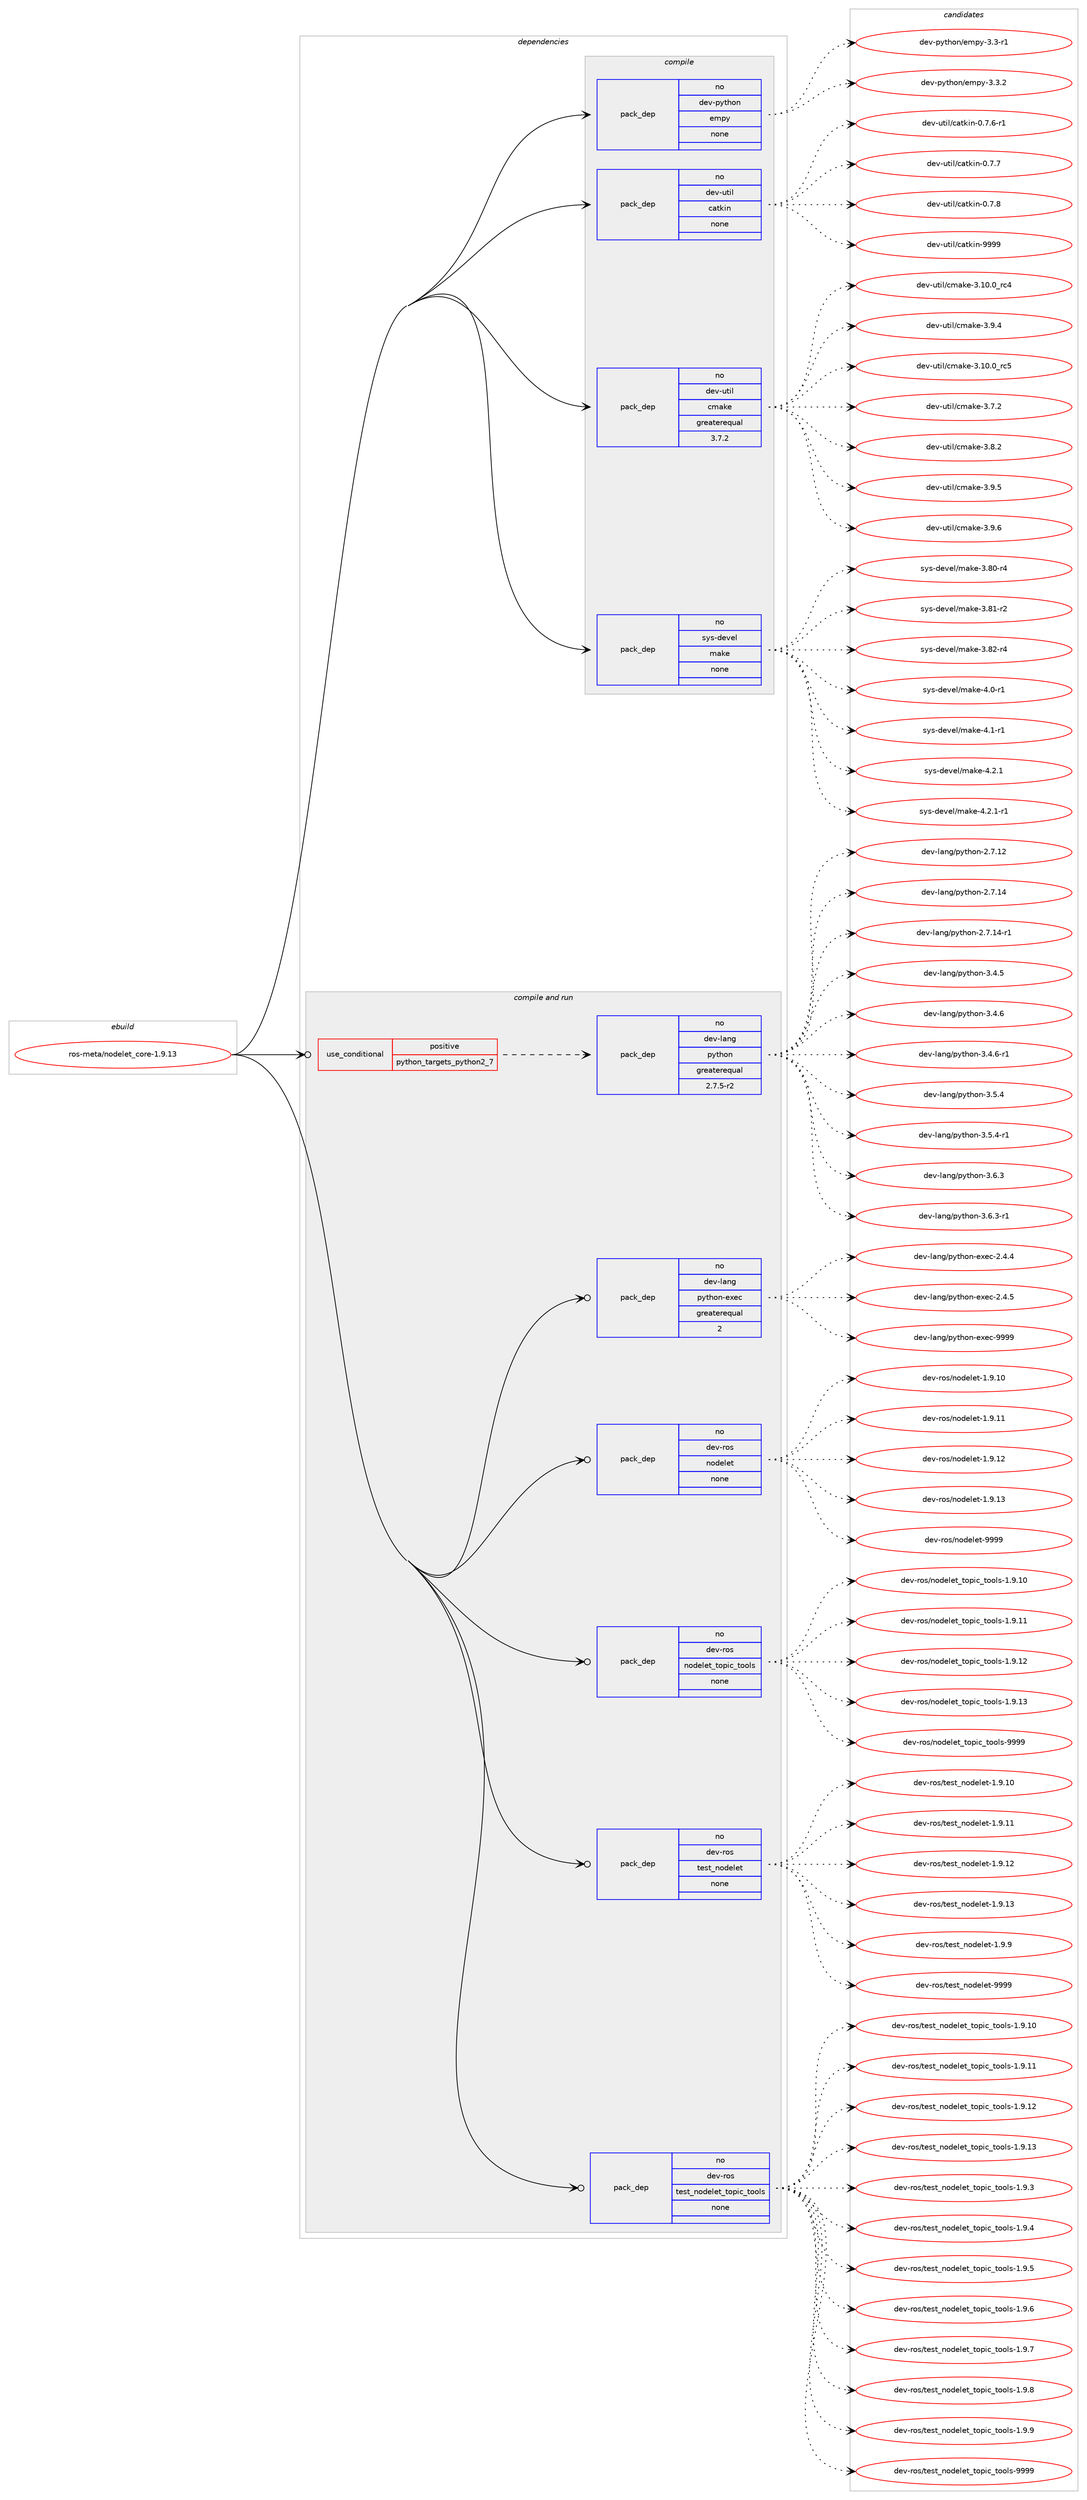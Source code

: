 digraph prolog {

# *************
# Graph options
# *************

newrank=true;
concentrate=true;
compound=true;
graph [rankdir=LR,fontname=Helvetica,fontsize=10,ranksep=1.5];#, ranksep=2.5, nodesep=0.2];
edge  [arrowhead=vee];
node  [fontname=Helvetica,fontsize=10];

# **********
# The ebuild
# **********

subgraph cluster_leftcol {
color=gray;
rank=same;
label=<<i>ebuild</i>>;
id [label="ros-meta/nodelet_core-1.9.13", color=red, width=4, href="../ros-meta/nodelet_core-1.9.13.svg"];
}

# ****************
# The dependencies
# ****************

subgraph cluster_midcol {
color=gray;
label=<<i>dependencies</i>>;
subgraph cluster_compile {
fillcolor="#eeeeee";
style=filled;
label=<<i>compile</i>>;
subgraph pack1199 {
dependency1705 [label=<<TABLE BORDER="0" CELLBORDER="1" CELLSPACING="0" CELLPADDING="4" WIDTH="220"><TR><TD ROWSPAN="6" CELLPADDING="30">pack_dep</TD></TR><TR><TD WIDTH="110">no</TD></TR><TR><TD>dev-python</TD></TR><TR><TD>empy</TD></TR><TR><TD>none</TD></TR><TR><TD></TD></TR></TABLE>>, shape=none, color=blue];
}
id:e -> dependency1705:w [weight=20,style="solid",arrowhead="vee"];
subgraph pack1200 {
dependency1706 [label=<<TABLE BORDER="0" CELLBORDER="1" CELLSPACING="0" CELLPADDING="4" WIDTH="220"><TR><TD ROWSPAN="6" CELLPADDING="30">pack_dep</TD></TR><TR><TD WIDTH="110">no</TD></TR><TR><TD>dev-util</TD></TR><TR><TD>catkin</TD></TR><TR><TD>none</TD></TR><TR><TD></TD></TR></TABLE>>, shape=none, color=blue];
}
id:e -> dependency1706:w [weight=20,style="solid",arrowhead="vee"];
subgraph pack1201 {
dependency1707 [label=<<TABLE BORDER="0" CELLBORDER="1" CELLSPACING="0" CELLPADDING="4" WIDTH="220"><TR><TD ROWSPAN="6" CELLPADDING="30">pack_dep</TD></TR><TR><TD WIDTH="110">no</TD></TR><TR><TD>dev-util</TD></TR><TR><TD>cmake</TD></TR><TR><TD>greaterequal</TD></TR><TR><TD>3.7.2</TD></TR></TABLE>>, shape=none, color=blue];
}
id:e -> dependency1707:w [weight=20,style="solid",arrowhead="vee"];
subgraph pack1202 {
dependency1708 [label=<<TABLE BORDER="0" CELLBORDER="1" CELLSPACING="0" CELLPADDING="4" WIDTH="220"><TR><TD ROWSPAN="6" CELLPADDING="30">pack_dep</TD></TR><TR><TD WIDTH="110">no</TD></TR><TR><TD>sys-devel</TD></TR><TR><TD>make</TD></TR><TR><TD>none</TD></TR><TR><TD></TD></TR></TABLE>>, shape=none, color=blue];
}
id:e -> dependency1708:w [weight=20,style="solid",arrowhead="vee"];
}
subgraph cluster_compileandrun {
fillcolor="#eeeeee";
style=filled;
label=<<i>compile and run</i>>;
subgraph cond489 {
dependency1709 [label=<<TABLE BORDER="0" CELLBORDER="1" CELLSPACING="0" CELLPADDING="4"><TR><TD ROWSPAN="3" CELLPADDING="10">use_conditional</TD></TR><TR><TD>positive</TD></TR><TR><TD>python_targets_python2_7</TD></TR></TABLE>>, shape=none, color=red];
subgraph pack1203 {
dependency1710 [label=<<TABLE BORDER="0" CELLBORDER="1" CELLSPACING="0" CELLPADDING="4" WIDTH="220"><TR><TD ROWSPAN="6" CELLPADDING="30">pack_dep</TD></TR><TR><TD WIDTH="110">no</TD></TR><TR><TD>dev-lang</TD></TR><TR><TD>python</TD></TR><TR><TD>greaterequal</TD></TR><TR><TD>2.7.5-r2</TD></TR></TABLE>>, shape=none, color=blue];
}
dependency1709:e -> dependency1710:w [weight=20,style="dashed",arrowhead="vee"];
}
id:e -> dependency1709:w [weight=20,style="solid",arrowhead="odotvee"];
subgraph pack1204 {
dependency1711 [label=<<TABLE BORDER="0" CELLBORDER="1" CELLSPACING="0" CELLPADDING="4" WIDTH="220"><TR><TD ROWSPAN="6" CELLPADDING="30">pack_dep</TD></TR><TR><TD WIDTH="110">no</TD></TR><TR><TD>dev-lang</TD></TR><TR><TD>python-exec</TD></TR><TR><TD>greaterequal</TD></TR><TR><TD>2</TD></TR></TABLE>>, shape=none, color=blue];
}
id:e -> dependency1711:w [weight=20,style="solid",arrowhead="odotvee"];
subgraph pack1205 {
dependency1712 [label=<<TABLE BORDER="0" CELLBORDER="1" CELLSPACING="0" CELLPADDING="4" WIDTH="220"><TR><TD ROWSPAN="6" CELLPADDING="30">pack_dep</TD></TR><TR><TD WIDTH="110">no</TD></TR><TR><TD>dev-ros</TD></TR><TR><TD>nodelet</TD></TR><TR><TD>none</TD></TR><TR><TD></TD></TR></TABLE>>, shape=none, color=blue];
}
id:e -> dependency1712:w [weight=20,style="solid",arrowhead="odotvee"];
subgraph pack1206 {
dependency1713 [label=<<TABLE BORDER="0" CELLBORDER="1" CELLSPACING="0" CELLPADDING="4" WIDTH="220"><TR><TD ROWSPAN="6" CELLPADDING="30">pack_dep</TD></TR><TR><TD WIDTH="110">no</TD></TR><TR><TD>dev-ros</TD></TR><TR><TD>nodelet_topic_tools</TD></TR><TR><TD>none</TD></TR><TR><TD></TD></TR></TABLE>>, shape=none, color=blue];
}
id:e -> dependency1713:w [weight=20,style="solid",arrowhead="odotvee"];
subgraph pack1207 {
dependency1714 [label=<<TABLE BORDER="0" CELLBORDER="1" CELLSPACING="0" CELLPADDING="4" WIDTH="220"><TR><TD ROWSPAN="6" CELLPADDING="30">pack_dep</TD></TR><TR><TD WIDTH="110">no</TD></TR><TR><TD>dev-ros</TD></TR><TR><TD>test_nodelet</TD></TR><TR><TD>none</TD></TR><TR><TD></TD></TR></TABLE>>, shape=none, color=blue];
}
id:e -> dependency1714:w [weight=20,style="solid",arrowhead="odotvee"];
subgraph pack1208 {
dependency1715 [label=<<TABLE BORDER="0" CELLBORDER="1" CELLSPACING="0" CELLPADDING="4" WIDTH="220"><TR><TD ROWSPAN="6" CELLPADDING="30">pack_dep</TD></TR><TR><TD WIDTH="110">no</TD></TR><TR><TD>dev-ros</TD></TR><TR><TD>test_nodelet_topic_tools</TD></TR><TR><TD>none</TD></TR><TR><TD></TD></TR></TABLE>>, shape=none, color=blue];
}
id:e -> dependency1715:w [weight=20,style="solid",arrowhead="odotvee"];
}
subgraph cluster_run {
fillcolor="#eeeeee";
style=filled;
label=<<i>run</i>>;
}
}

# **************
# The candidates
# **************

subgraph cluster_choices {
rank=same;
color=gray;
label=<<i>candidates</i>>;

subgraph choice1199 {
color=black;
nodesep=1;
choice1001011184511212111610411111047101109112121455146514511449 [label="dev-python/empy-3.3-r1", color=red, width=4,href="../dev-python/empy-3.3-r1.svg"];
choice1001011184511212111610411111047101109112121455146514650 [label="dev-python/empy-3.3.2", color=red, width=4,href="../dev-python/empy-3.3.2.svg"];
dependency1705:e -> choice1001011184511212111610411111047101109112121455146514511449:w [style=dotted,weight="100"];
dependency1705:e -> choice1001011184511212111610411111047101109112121455146514650:w [style=dotted,weight="100"];
}
subgraph choice1200 {
color=black;
nodesep=1;
choice100101118451171161051084799971161071051104548465546544511449 [label="dev-util/catkin-0.7.6-r1", color=red, width=4,href="../dev-util/catkin-0.7.6-r1.svg"];
choice10010111845117116105108479997116107105110454846554655 [label="dev-util/catkin-0.7.7", color=red, width=4,href="../dev-util/catkin-0.7.7.svg"];
choice10010111845117116105108479997116107105110454846554656 [label="dev-util/catkin-0.7.8", color=red, width=4,href="../dev-util/catkin-0.7.8.svg"];
choice100101118451171161051084799971161071051104557575757 [label="dev-util/catkin-9999", color=red, width=4,href="../dev-util/catkin-9999.svg"];
dependency1706:e -> choice100101118451171161051084799971161071051104548465546544511449:w [style=dotted,weight="100"];
dependency1706:e -> choice10010111845117116105108479997116107105110454846554655:w [style=dotted,weight="100"];
dependency1706:e -> choice10010111845117116105108479997116107105110454846554656:w [style=dotted,weight="100"];
dependency1706:e -> choice100101118451171161051084799971161071051104557575757:w [style=dotted,weight="100"];
}
subgraph choice1201 {
color=black;
nodesep=1;
choice1001011184511711610510847991099710710145514649484648951149952 [label="dev-util/cmake-3.10.0_rc4", color=red, width=4,href="../dev-util/cmake-3.10.0_rc4.svg"];
choice10010111845117116105108479910997107101455146574652 [label="dev-util/cmake-3.9.4", color=red, width=4,href="../dev-util/cmake-3.9.4.svg"];
choice1001011184511711610510847991099710710145514649484648951149953 [label="dev-util/cmake-3.10.0_rc5", color=red, width=4,href="../dev-util/cmake-3.10.0_rc5.svg"];
choice10010111845117116105108479910997107101455146554650 [label="dev-util/cmake-3.7.2", color=red, width=4,href="../dev-util/cmake-3.7.2.svg"];
choice10010111845117116105108479910997107101455146564650 [label="dev-util/cmake-3.8.2", color=red, width=4,href="../dev-util/cmake-3.8.2.svg"];
choice10010111845117116105108479910997107101455146574653 [label="dev-util/cmake-3.9.5", color=red, width=4,href="../dev-util/cmake-3.9.5.svg"];
choice10010111845117116105108479910997107101455146574654 [label="dev-util/cmake-3.9.6", color=red, width=4,href="../dev-util/cmake-3.9.6.svg"];
dependency1707:e -> choice1001011184511711610510847991099710710145514649484648951149952:w [style=dotted,weight="100"];
dependency1707:e -> choice10010111845117116105108479910997107101455146574652:w [style=dotted,weight="100"];
dependency1707:e -> choice1001011184511711610510847991099710710145514649484648951149953:w [style=dotted,weight="100"];
dependency1707:e -> choice10010111845117116105108479910997107101455146554650:w [style=dotted,weight="100"];
dependency1707:e -> choice10010111845117116105108479910997107101455146564650:w [style=dotted,weight="100"];
dependency1707:e -> choice10010111845117116105108479910997107101455146574653:w [style=dotted,weight="100"];
dependency1707:e -> choice10010111845117116105108479910997107101455146574654:w [style=dotted,weight="100"];
}
subgraph choice1202 {
color=black;
nodesep=1;
choice11512111545100101118101108471099710710145514656484511452 [label="sys-devel/make-3.80-r4", color=red, width=4,href="../sys-devel/make-3.80-r4.svg"];
choice11512111545100101118101108471099710710145514656494511450 [label="sys-devel/make-3.81-r2", color=red, width=4,href="../sys-devel/make-3.81-r2.svg"];
choice11512111545100101118101108471099710710145514656504511452 [label="sys-devel/make-3.82-r4", color=red, width=4,href="../sys-devel/make-3.82-r4.svg"];
choice115121115451001011181011084710997107101455246484511449 [label="sys-devel/make-4.0-r1", color=red, width=4,href="../sys-devel/make-4.0-r1.svg"];
choice115121115451001011181011084710997107101455246494511449 [label="sys-devel/make-4.1-r1", color=red, width=4,href="../sys-devel/make-4.1-r1.svg"];
choice115121115451001011181011084710997107101455246504649 [label="sys-devel/make-4.2.1", color=red, width=4,href="../sys-devel/make-4.2.1.svg"];
choice1151211154510010111810110847109971071014552465046494511449 [label="sys-devel/make-4.2.1-r1", color=red, width=4,href="../sys-devel/make-4.2.1-r1.svg"];
dependency1708:e -> choice11512111545100101118101108471099710710145514656484511452:w [style=dotted,weight="100"];
dependency1708:e -> choice11512111545100101118101108471099710710145514656494511450:w [style=dotted,weight="100"];
dependency1708:e -> choice11512111545100101118101108471099710710145514656504511452:w [style=dotted,weight="100"];
dependency1708:e -> choice115121115451001011181011084710997107101455246484511449:w [style=dotted,weight="100"];
dependency1708:e -> choice115121115451001011181011084710997107101455246494511449:w [style=dotted,weight="100"];
dependency1708:e -> choice115121115451001011181011084710997107101455246504649:w [style=dotted,weight="100"];
dependency1708:e -> choice1151211154510010111810110847109971071014552465046494511449:w [style=dotted,weight="100"];
}
subgraph choice1203 {
color=black;
nodesep=1;
choice10010111845108971101034711212111610411111045504655464950 [label="dev-lang/python-2.7.12", color=red, width=4,href="../dev-lang/python-2.7.12.svg"];
choice10010111845108971101034711212111610411111045504655464952 [label="dev-lang/python-2.7.14", color=red, width=4,href="../dev-lang/python-2.7.14.svg"];
choice100101118451089711010347112121116104111110455046554649524511449 [label="dev-lang/python-2.7.14-r1", color=red, width=4,href="../dev-lang/python-2.7.14-r1.svg"];
choice100101118451089711010347112121116104111110455146524653 [label="dev-lang/python-3.4.5", color=red, width=4,href="../dev-lang/python-3.4.5.svg"];
choice100101118451089711010347112121116104111110455146524654 [label="dev-lang/python-3.4.6", color=red, width=4,href="../dev-lang/python-3.4.6.svg"];
choice1001011184510897110103471121211161041111104551465246544511449 [label="dev-lang/python-3.4.6-r1", color=red, width=4,href="../dev-lang/python-3.4.6-r1.svg"];
choice100101118451089711010347112121116104111110455146534652 [label="dev-lang/python-3.5.4", color=red, width=4,href="../dev-lang/python-3.5.4.svg"];
choice1001011184510897110103471121211161041111104551465346524511449 [label="dev-lang/python-3.5.4-r1", color=red, width=4,href="../dev-lang/python-3.5.4-r1.svg"];
choice100101118451089711010347112121116104111110455146544651 [label="dev-lang/python-3.6.3", color=red, width=4,href="../dev-lang/python-3.6.3.svg"];
choice1001011184510897110103471121211161041111104551465446514511449 [label="dev-lang/python-3.6.3-r1", color=red, width=4,href="../dev-lang/python-3.6.3-r1.svg"];
dependency1710:e -> choice10010111845108971101034711212111610411111045504655464950:w [style=dotted,weight="100"];
dependency1710:e -> choice10010111845108971101034711212111610411111045504655464952:w [style=dotted,weight="100"];
dependency1710:e -> choice100101118451089711010347112121116104111110455046554649524511449:w [style=dotted,weight="100"];
dependency1710:e -> choice100101118451089711010347112121116104111110455146524653:w [style=dotted,weight="100"];
dependency1710:e -> choice100101118451089711010347112121116104111110455146524654:w [style=dotted,weight="100"];
dependency1710:e -> choice1001011184510897110103471121211161041111104551465246544511449:w [style=dotted,weight="100"];
dependency1710:e -> choice100101118451089711010347112121116104111110455146534652:w [style=dotted,weight="100"];
dependency1710:e -> choice1001011184510897110103471121211161041111104551465346524511449:w [style=dotted,weight="100"];
dependency1710:e -> choice100101118451089711010347112121116104111110455146544651:w [style=dotted,weight="100"];
dependency1710:e -> choice1001011184510897110103471121211161041111104551465446514511449:w [style=dotted,weight="100"];
}
subgraph choice1204 {
color=black;
nodesep=1;
choice1001011184510897110103471121211161041111104510112010199455046524652 [label="dev-lang/python-exec-2.4.4", color=red, width=4,href="../dev-lang/python-exec-2.4.4.svg"];
choice1001011184510897110103471121211161041111104510112010199455046524653 [label="dev-lang/python-exec-2.4.5", color=red, width=4,href="../dev-lang/python-exec-2.4.5.svg"];
choice10010111845108971101034711212111610411111045101120101994557575757 [label="dev-lang/python-exec-9999", color=red, width=4,href="../dev-lang/python-exec-9999.svg"];
dependency1711:e -> choice1001011184510897110103471121211161041111104510112010199455046524652:w [style=dotted,weight="100"];
dependency1711:e -> choice1001011184510897110103471121211161041111104510112010199455046524653:w [style=dotted,weight="100"];
dependency1711:e -> choice10010111845108971101034711212111610411111045101120101994557575757:w [style=dotted,weight="100"];
}
subgraph choice1205 {
color=black;
nodesep=1;
choice100101118451141111154711011110010110810111645494657464948 [label="dev-ros/nodelet-1.9.10", color=red, width=4,href="../dev-ros/nodelet-1.9.10.svg"];
choice100101118451141111154711011110010110810111645494657464949 [label="dev-ros/nodelet-1.9.11", color=red, width=4,href="../dev-ros/nodelet-1.9.11.svg"];
choice100101118451141111154711011110010110810111645494657464950 [label="dev-ros/nodelet-1.9.12", color=red, width=4,href="../dev-ros/nodelet-1.9.12.svg"];
choice100101118451141111154711011110010110810111645494657464951 [label="dev-ros/nodelet-1.9.13", color=red, width=4,href="../dev-ros/nodelet-1.9.13.svg"];
choice10010111845114111115471101111001011081011164557575757 [label="dev-ros/nodelet-9999", color=red, width=4,href="../dev-ros/nodelet-9999.svg"];
dependency1712:e -> choice100101118451141111154711011110010110810111645494657464948:w [style=dotted,weight="100"];
dependency1712:e -> choice100101118451141111154711011110010110810111645494657464949:w [style=dotted,weight="100"];
dependency1712:e -> choice100101118451141111154711011110010110810111645494657464950:w [style=dotted,weight="100"];
dependency1712:e -> choice100101118451141111154711011110010110810111645494657464951:w [style=dotted,weight="100"];
dependency1712:e -> choice10010111845114111115471101111001011081011164557575757:w [style=dotted,weight="100"];
}
subgraph choice1206 {
color=black;
nodesep=1;
choice100101118451141111154711011110010110810111695116111112105999511611111110811545494657464948 [label="dev-ros/nodelet_topic_tools-1.9.10", color=red, width=4,href="../dev-ros/nodelet_topic_tools-1.9.10.svg"];
choice100101118451141111154711011110010110810111695116111112105999511611111110811545494657464949 [label="dev-ros/nodelet_topic_tools-1.9.11", color=red, width=4,href="../dev-ros/nodelet_topic_tools-1.9.11.svg"];
choice100101118451141111154711011110010110810111695116111112105999511611111110811545494657464950 [label="dev-ros/nodelet_topic_tools-1.9.12", color=red, width=4,href="../dev-ros/nodelet_topic_tools-1.9.12.svg"];
choice100101118451141111154711011110010110810111695116111112105999511611111110811545494657464951 [label="dev-ros/nodelet_topic_tools-1.9.13", color=red, width=4,href="../dev-ros/nodelet_topic_tools-1.9.13.svg"];
choice10010111845114111115471101111001011081011169511611111210599951161111111081154557575757 [label="dev-ros/nodelet_topic_tools-9999", color=red, width=4,href="../dev-ros/nodelet_topic_tools-9999.svg"];
dependency1713:e -> choice100101118451141111154711011110010110810111695116111112105999511611111110811545494657464948:w [style=dotted,weight="100"];
dependency1713:e -> choice100101118451141111154711011110010110810111695116111112105999511611111110811545494657464949:w [style=dotted,weight="100"];
dependency1713:e -> choice100101118451141111154711011110010110810111695116111112105999511611111110811545494657464950:w [style=dotted,weight="100"];
dependency1713:e -> choice100101118451141111154711011110010110810111695116111112105999511611111110811545494657464951:w [style=dotted,weight="100"];
dependency1713:e -> choice10010111845114111115471101111001011081011169511611111210599951161111111081154557575757:w [style=dotted,weight="100"];
}
subgraph choice1207 {
color=black;
nodesep=1;
choice10010111845114111115471161011151169511011110010110810111645494657464948 [label="dev-ros/test_nodelet-1.9.10", color=red, width=4,href="../dev-ros/test_nodelet-1.9.10.svg"];
choice10010111845114111115471161011151169511011110010110810111645494657464949 [label="dev-ros/test_nodelet-1.9.11", color=red, width=4,href="../dev-ros/test_nodelet-1.9.11.svg"];
choice10010111845114111115471161011151169511011110010110810111645494657464950 [label="dev-ros/test_nodelet-1.9.12", color=red, width=4,href="../dev-ros/test_nodelet-1.9.12.svg"];
choice10010111845114111115471161011151169511011110010110810111645494657464951 [label="dev-ros/test_nodelet-1.9.13", color=red, width=4,href="../dev-ros/test_nodelet-1.9.13.svg"];
choice100101118451141111154711610111511695110111100101108101116454946574657 [label="dev-ros/test_nodelet-1.9.9", color=red, width=4,href="../dev-ros/test_nodelet-1.9.9.svg"];
choice1001011184511411111547116101115116951101111001011081011164557575757 [label="dev-ros/test_nodelet-9999", color=red, width=4,href="../dev-ros/test_nodelet-9999.svg"];
dependency1714:e -> choice10010111845114111115471161011151169511011110010110810111645494657464948:w [style=dotted,weight="100"];
dependency1714:e -> choice10010111845114111115471161011151169511011110010110810111645494657464949:w [style=dotted,weight="100"];
dependency1714:e -> choice10010111845114111115471161011151169511011110010110810111645494657464950:w [style=dotted,weight="100"];
dependency1714:e -> choice10010111845114111115471161011151169511011110010110810111645494657464951:w [style=dotted,weight="100"];
dependency1714:e -> choice100101118451141111154711610111511695110111100101108101116454946574657:w [style=dotted,weight="100"];
dependency1714:e -> choice1001011184511411111547116101115116951101111001011081011164557575757:w [style=dotted,weight="100"];
}
subgraph choice1208 {
color=black;
nodesep=1;
choice10010111845114111115471161011151169511011110010110810111695116111112105999511611111110811545494657464948 [label="dev-ros/test_nodelet_topic_tools-1.9.10", color=red, width=4,href="../dev-ros/test_nodelet_topic_tools-1.9.10.svg"];
choice10010111845114111115471161011151169511011110010110810111695116111112105999511611111110811545494657464949 [label="dev-ros/test_nodelet_topic_tools-1.9.11", color=red, width=4,href="../dev-ros/test_nodelet_topic_tools-1.9.11.svg"];
choice10010111845114111115471161011151169511011110010110810111695116111112105999511611111110811545494657464950 [label="dev-ros/test_nodelet_topic_tools-1.9.12", color=red, width=4,href="../dev-ros/test_nodelet_topic_tools-1.9.12.svg"];
choice10010111845114111115471161011151169511011110010110810111695116111112105999511611111110811545494657464951 [label="dev-ros/test_nodelet_topic_tools-1.9.13", color=red, width=4,href="../dev-ros/test_nodelet_topic_tools-1.9.13.svg"];
choice100101118451141111154711610111511695110111100101108101116951161111121059995116111111108115454946574651 [label="dev-ros/test_nodelet_topic_tools-1.9.3", color=red, width=4,href="../dev-ros/test_nodelet_topic_tools-1.9.3.svg"];
choice100101118451141111154711610111511695110111100101108101116951161111121059995116111111108115454946574652 [label="dev-ros/test_nodelet_topic_tools-1.9.4", color=red, width=4,href="../dev-ros/test_nodelet_topic_tools-1.9.4.svg"];
choice100101118451141111154711610111511695110111100101108101116951161111121059995116111111108115454946574653 [label="dev-ros/test_nodelet_topic_tools-1.9.5", color=red, width=4,href="../dev-ros/test_nodelet_topic_tools-1.9.5.svg"];
choice100101118451141111154711610111511695110111100101108101116951161111121059995116111111108115454946574654 [label="dev-ros/test_nodelet_topic_tools-1.9.6", color=red, width=4,href="../dev-ros/test_nodelet_topic_tools-1.9.6.svg"];
choice100101118451141111154711610111511695110111100101108101116951161111121059995116111111108115454946574655 [label="dev-ros/test_nodelet_topic_tools-1.9.7", color=red, width=4,href="../dev-ros/test_nodelet_topic_tools-1.9.7.svg"];
choice100101118451141111154711610111511695110111100101108101116951161111121059995116111111108115454946574656 [label="dev-ros/test_nodelet_topic_tools-1.9.8", color=red, width=4,href="../dev-ros/test_nodelet_topic_tools-1.9.8.svg"];
choice100101118451141111154711610111511695110111100101108101116951161111121059995116111111108115454946574657 [label="dev-ros/test_nodelet_topic_tools-1.9.9", color=red, width=4,href="../dev-ros/test_nodelet_topic_tools-1.9.9.svg"];
choice1001011184511411111547116101115116951101111001011081011169511611111210599951161111111081154557575757 [label="dev-ros/test_nodelet_topic_tools-9999", color=red, width=4,href="../dev-ros/test_nodelet_topic_tools-9999.svg"];
dependency1715:e -> choice10010111845114111115471161011151169511011110010110810111695116111112105999511611111110811545494657464948:w [style=dotted,weight="100"];
dependency1715:e -> choice10010111845114111115471161011151169511011110010110810111695116111112105999511611111110811545494657464949:w [style=dotted,weight="100"];
dependency1715:e -> choice10010111845114111115471161011151169511011110010110810111695116111112105999511611111110811545494657464950:w [style=dotted,weight="100"];
dependency1715:e -> choice10010111845114111115471161011151169511011110010110810111695116111112105999511611111110811545494657464951:w [style=dotted,weight="100"];
dependency1715:e -> choice100101118451141111154711610111511695110111100101108101116951161111121059995116111111108115454946574651:w [style=dotted,weight="100"];
dependency1715:e -> choice100101118451141111154711610111511695110111100101108101116951161111121059995116111111108115454946574652:w [style=dotted,weight="100"];
dependency1715:e -> choice100101118451141111154711610111511695110111100101108101116951161111121059995116111111108115454946574653:w [style=dotted,weight="100"];
dependency1715:e -> choice100101118451141111154711610111511695110111100101108101116951161111121059995116111111108115454946574654:w [style=dotted,weight="100"];
dependency1715:e -> choice100101118451141111154711610111511695110111100101108101116951161111121059995116111111108115454946574655:w [style=dotted,weight="100"];
dependency1715:e -> choice100101118451141111154711610111511695110111100101108101116951161111121059995116111111108115454946574656:w [style=dotted,weight="100"];
dependency1715:e -> choice100101118451141111154711610111511695110111100101108101116951161111121059995116111111108115454946574657:w [style=dotted,weight="100"];
dependency1715:e -> choice1001011184511411111547116101115116951101111001011081011169511611111210599951161111111081154557575757:w [style=dotted,weight="100"];
}
}

}
